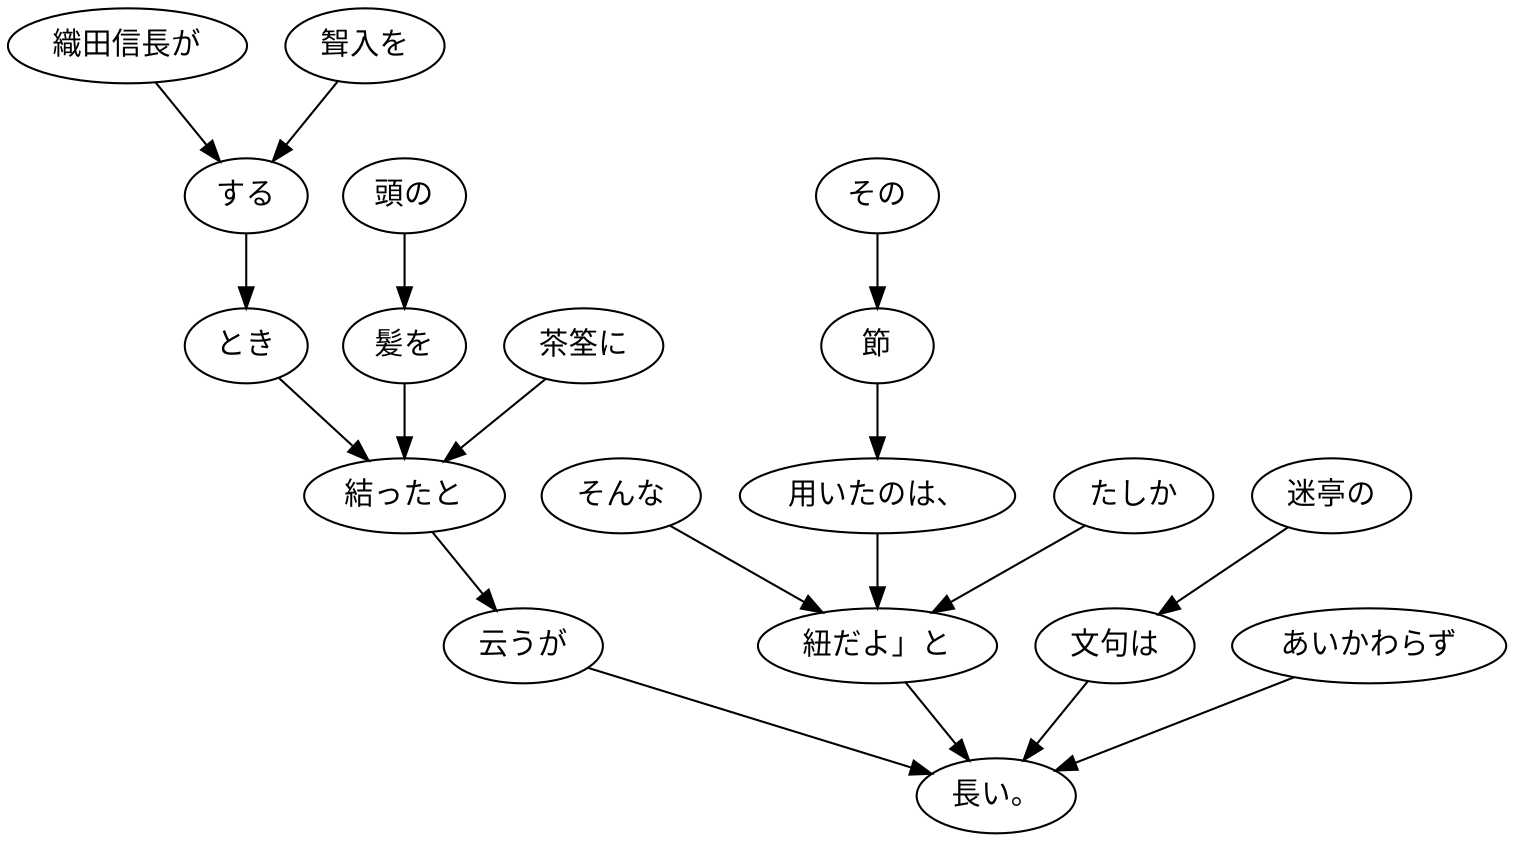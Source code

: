 digraph graph1938 {
	node0 [label="織田信長が"];
	node1 [label="聟入を"];
	node2 [label="する"];
	node3 [label="とき"];
	node4 [label="頭の"];
	node5 [label="髪を"];
	node6 [label="茶筌に"];
	node7 [label="結ったと"];
	node8 [label="云うが"];
	node9 [label="その"];
	node10 [label="節"];
	node11 [label="用いたのは、"];
	node12 [label="たしか"];
	node13 [label="そんな"];
	node14 [label="紐だよ」と"];
	node15 [label="迷亭の"];
	node16 [label="文句は"];
	node17 [label="あいかわらず"];
	node18 [label="長い。"];
	node0 -> node2;
	node1 -> node2;
	node2 -> node3;
	node3 -> node7;
	node4 -> node5;
	node5 -> node7;
	node6 -> node7;
	node7 -> node8;
	node8 -> node18;
	node9 -> node10;
	node10 -> node11;
	node11 -> node14;
	node12 -> node14;
	node13 -> node14;
	node14 -> node18;
	node15 -> node16;
	node16 -> node18;
	node17 -> node18;
}
